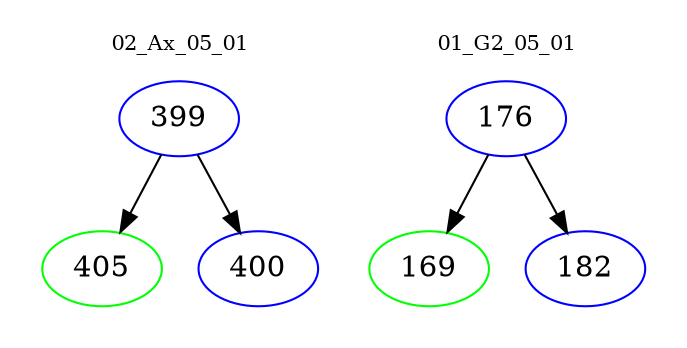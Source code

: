 digraph{
subgraph cluster_0 {
color = white
label = "02_Ax_05_01";
fontsize=10;
T0_399 [label="399", color="blue"]
T0_399 -> T0_405 [color="black"]
T0_405 [label="405", color="green"]
T0_399 -> T0_400 [color="black"]
T0_400 [label="400", color="blue"]
}
subgraph cluster_1 {
color = white
label = "01_G2_05_01";
fontsize=10;
T1_176 [label="176", color="blue"]
T1_176 -> T1_169 [color="black"]
T1_169 [label="169", color="green"]
T1_176 -> T1_182 [color="black"]
T1_182 [label="182", color="blue"]
}
}
